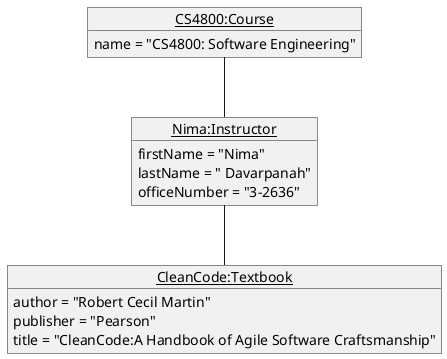 @startuml
object "<u>Nima:Instructor</u>" as nima {
    firstName = "Nima"
    lastName = " Davarpanah"
    officeNumber = "3-2636"
}

object "<u>CleanCode:Textbook</u>"  as cc{
    author = "Robert Cecil Martin"
    publisher = "Pearson"
    title = "CleanCode:A Handbook of Agile Software Craftsmanship"
}

object "<u>CS4800:Course</u>" as swe {
    name = "CS4800: Software Engineering"
}

swe -- nima
nima -- cc

@enduml